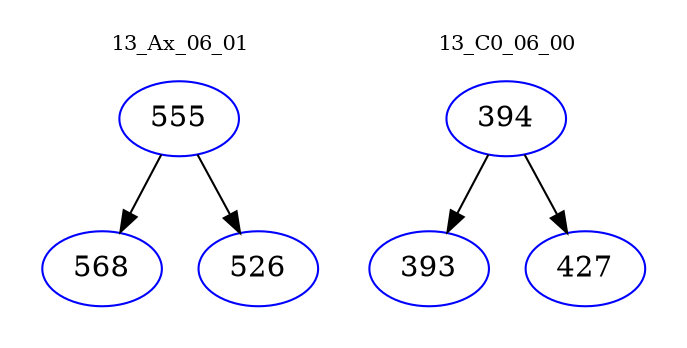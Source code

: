 digraph{
subgraph cluster_0 {
color = white
label = "13_Ax_06_01";
fontsize=10;
T0_555 [label="555", color="blue"]
T0_555 -> T0_568 [color="black"]
T0_568 [label="568", color="blue"]
T0_555 -> T0_526 [color="black"]
T0_526 [label="526", color="blue"]
}
subgraph cluster_1 {
color = white
label = "13_C0_06_00";
fontsize=10;
T1_394 [label="394", color="blue"]
T1_394 -> T1_393 [color="black"]
T1_393 [label="393", color="blue"]
T1_394 -> T1_427 [color="black"]
T1_427 [label="427", color="blue"]
}
}
